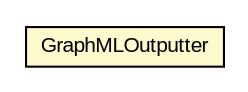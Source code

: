 #!/usr/local/bin/dot
#
# Class diagram 
# Generated by UMLGraph version R5_6-24-gf6e263 (http://www.umlgraph.org/)
#

digraph G {
	edge [fontname="arial",fontsize=10,labelfontname="arial",labelfontsize=10];
	node [fontname="arial",fontsize=10,shape=plaintext];
	nodesep=0.25;
	ranksep=0.5;
	// edu.arizona.biosemantics.semanticmarkup.gui.GraphMLOutputter
	c68609 [label=<<table title="edu.arizona.biosemantics.semanticmarkup.gui.GraphMLOutputter" border="0" cellborder="1" cellspacing="0" cellpadding="2" port="p" bgcolor="lemonChiffon" href="./GraphMLOutputter.html">
		<tr><td><table border="0" cellspacing="0" cellpadding="1">
<tr><td align="center" balign="center"> GraphMLOutputter </td></tr>
		</table></td></tr>
		</table>>, URL="./GraphMLOutputter.html", fontname="arial", fontcolor="black", fontsize=10.0];
}

